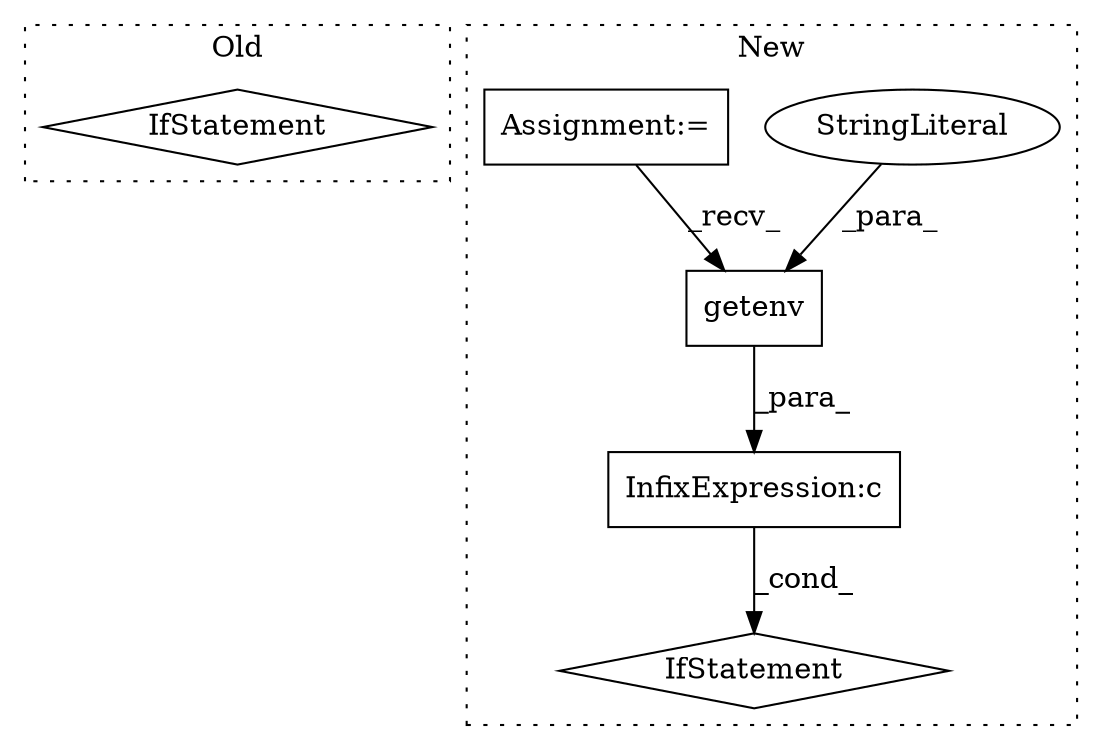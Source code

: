 digraph G {
subgraph cluster0 {
1 [label="IfStatement" a="25" s="1788,1805" l="4,2" shape="diamond"];
label = "Old";
style="dotted";
}
subgraph cluster1 {
2 [label="getenv" a="32" s="1836,1863" l="7,1" shape="box"];
3 [label="StringLiteral" a="45" s="1843" l="18" shape="ellipse"];
4 [label="IfStatement" a="25" s="1803,1866" l="4,2" shape="diamond"];
5 [label="Assignment:=" a="7" s="1608" l="2" shape="box"];
6 [label="InfixExpression:c" a="27" s="1820" l="4" shape="box"];
label = "New";
style="dotted";
}
2 -> 6 [label="_para_"];
3 -> 2 [label="_para_"];
5 -> 2 [label="_recv_"];
6 -> 4 [label="_cond_"];
}